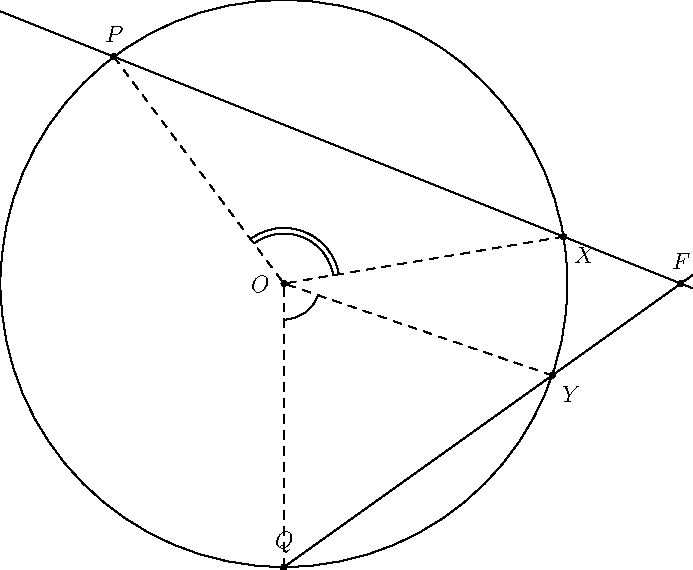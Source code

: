 import geometry;

unitsize(1cm);

pair O = (0,0);
real r = 5;
path c = circle(O,r);

pair F = (7,0);
pair P = (-3,4);
pair Q = (0,-5);

line FP = line(F, true, P, true);
line FQ = line(F, true, Q, true);

draw(FP);
draw(FQ);
draw(c);

dot("$O$", O, 2W);
dot("$F$", F, 2N);
dot("$P$", P, 2N);
dot("$Q$", Q, 2N);

pair[] ps1 = intersectionpoints(FP, c);
pair X = ps1[0];
dot("$X$", X, 2SE);

pair[] ps2 = intersectionpoints(FQ, c);
pair Y = ps2[2];
dot("$Y$", Y, 2SE);
write(stdout, ps2);

draw(P -- O -- X, p=dashed);
draw(Q -- O -- Y, p=dashed);

markangle(X, O, P, radius=25, n=2);
markangle(Y, O, Q, radius=-18);